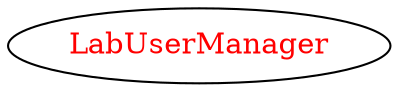 digraph dependencyGraph {
 concentrate=true;
 ranksep="2.0";
 rankdir="LR"; 
 splines="ortho";
"LabUserManager" [fontcolor="red"];
}